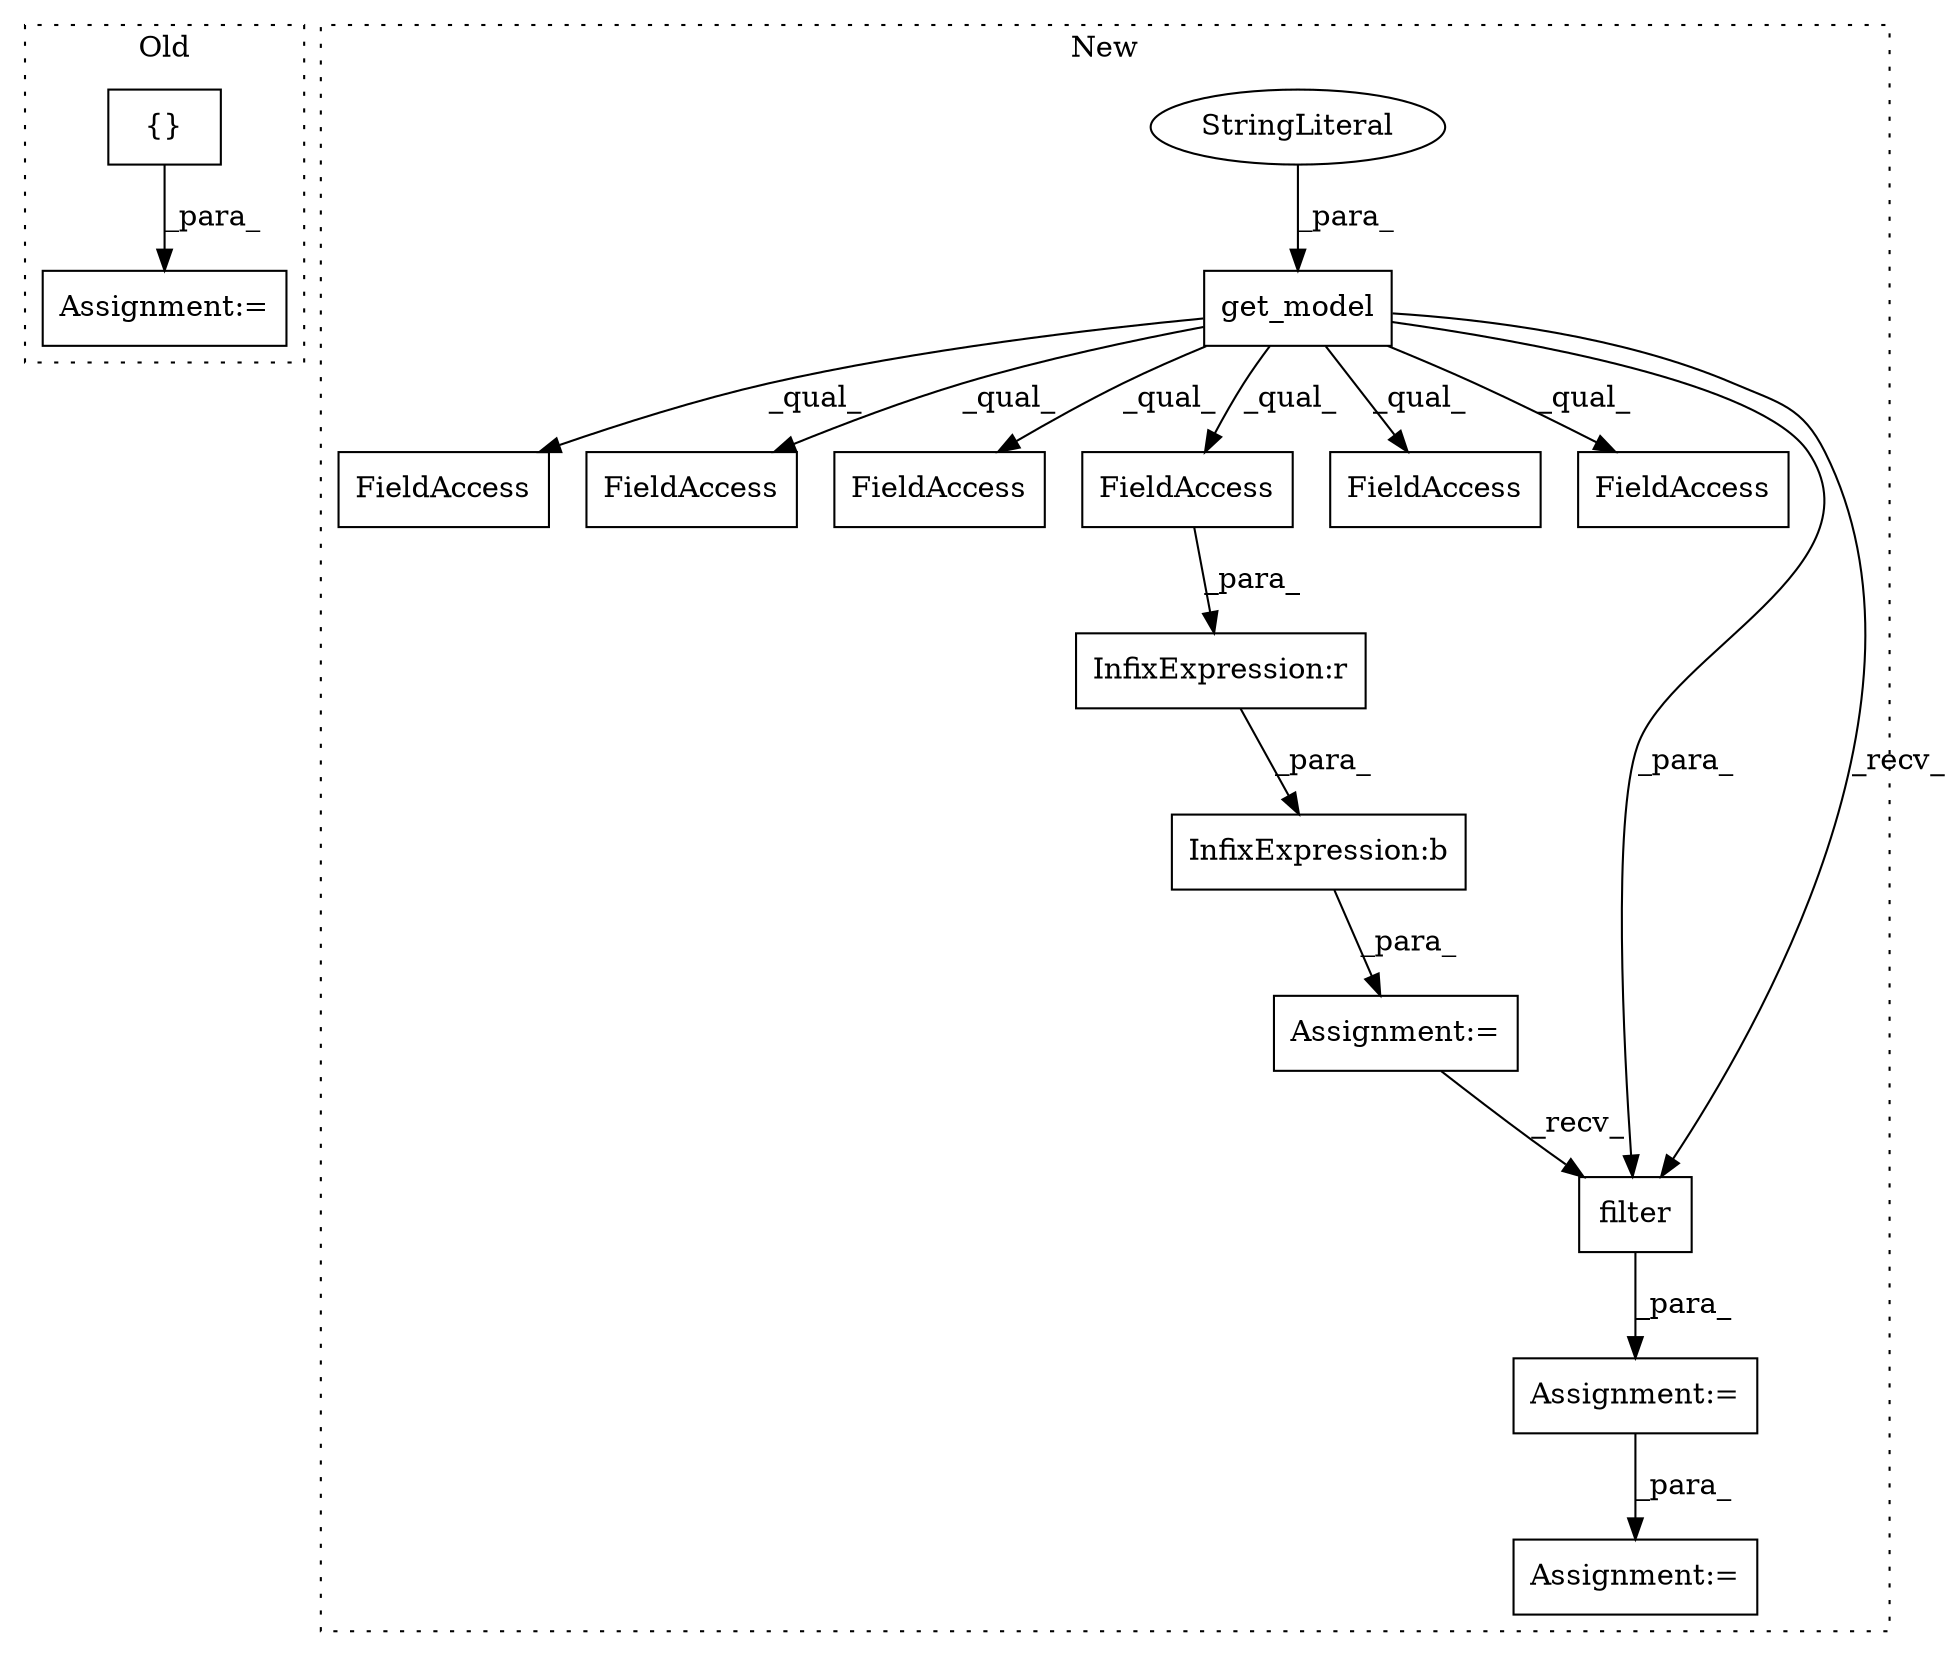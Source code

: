 digraph G {
subgraph cluster0 {
1 [label="{}" a="4" s="3445,3449" l="1,1" shape="box"];
4 [label="Assignment:=" a="7" s="3390" l="2" shape="box"];
label = "Old";
style="dotted";
}
subgraph cluster1 {
2 [label="get_model" a="32" s="2873,2891" l="10,1" shape="box"];
3 [label="Assignment:=" a="7" s="3215" l="1" shape="box"];
5 [label="Assignment:=" a="7" s="2919" l="1" shape="box"];
6 [label="FieldAccess" a="22" s="2992" l="14" shape="box"];
7 [label="FieldAccess" a="22" s="3149" l="16" shape="box"];
8 [label="FieldAccess" a="22" s="3344" l="15" shape="box"];
9 [label="FieldAccess" a="22" s="3024" l="14" shape="box"];
10 [label="FieldAccess" a="22" s="2944" l="15" shape="box"];
11 [label="FieldAccess" a="22" s="3247" l="16" shape="box"];
12 [label="InfixExpression:b" a="27" s="3020" l="3" shape="box"];
13 [label="StringLiteral" a="45" s="2883" l="8" shape="ellipse"];
14 [label="InfixExpression:r" a="27" s="3038" l="3" shape="box"];
15 [label="Assignment:=" a="7" s="3286" l="1" shape="box"];
16 [label="filter" a="32" s="3142,3181" l="7,1" shape="box"];
label = "New";
style="dotted";
}
1 -> 4 [label="_para_"];
2 -> 11 [label="_qual_"];
2 -> 8 [label="_qual_"];
2 -> 6 [label="_qual_"];
2 -> 7 [label="_qual_"];
2 -> 10 [label="_qual_"];
2 -> 16 [label="_para_"];
2 -> 16 [label="_recv_"];
2 -> 9 [label="_qual_"];
3 -> 15 [label="_para_"];
5 -> 16 [label="_recv_"];
9 -> 14 [label="_para_"];
12 -> 5 [label="_para_"];
13 -> 2 [label="_para_"];
14 -> 12 [label="_para_"];
16 -> 3 [label="_para_"];
}